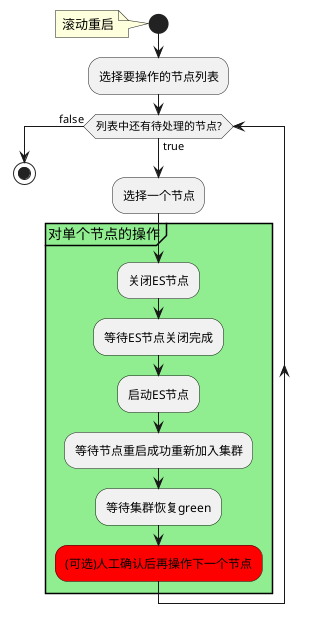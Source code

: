 @startuml
'https://plantuml.com/class-diagram

start

note left
滚动重启
end note

:选择要操作的节点列表;
while (列表中还有待处理的节点?) is (true)
  :选择一个节点;
  partition #lightGreen 对单个节点的操作 {
    :关闭ES节点;
    :等待ES节点关闭完成;
    :启动ES节点;
    :等待节点重启成功重新加入集群;
    :等待集群恢复green;
    #Red:(可选)人工确认后再操作下一个节点;
  }
endwhile (false)
stop

@enduml